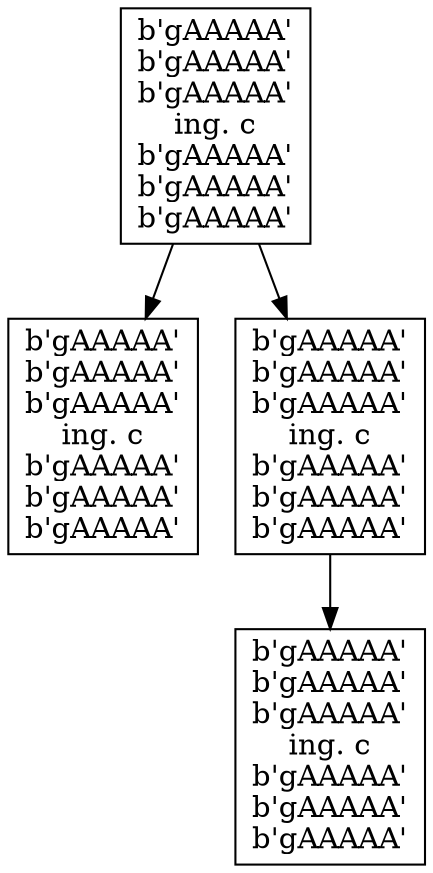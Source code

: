 digraph arbol {
node[shape = "box"]
n20210000002[label= "b'gAAAAA'
b'gAAAAA'
b'gAAAAA'
ing. c
b'gAAAAA'
b'gAAAAA'
b'gAAAAA'"];
n20210000001[label= "b'gAAAAA'
b'gAAAAA'
b'gAAAAA'
ing. c
b'gAAAAA'
b'gAAAAA'
b'gAAAAA'"];
n20210000003[label= "b'gAAAAA'
b'gAAAAA'
b'gAAAAA'
ing. c
b'gAAAAA'
b'gAAAAA'
b'gAAAAA'"];
n20210000004[label= "b'gAAAAA'
b'gAAAAA'
b'gAAAAA'
ing. c
b'gAAAAA'
b'gAAAAA'
b'gAAAAA'"];

n20210000002 -> n20210000001
n20210000002 -> n20210000003
n20210000003 -> n20210000004
}
